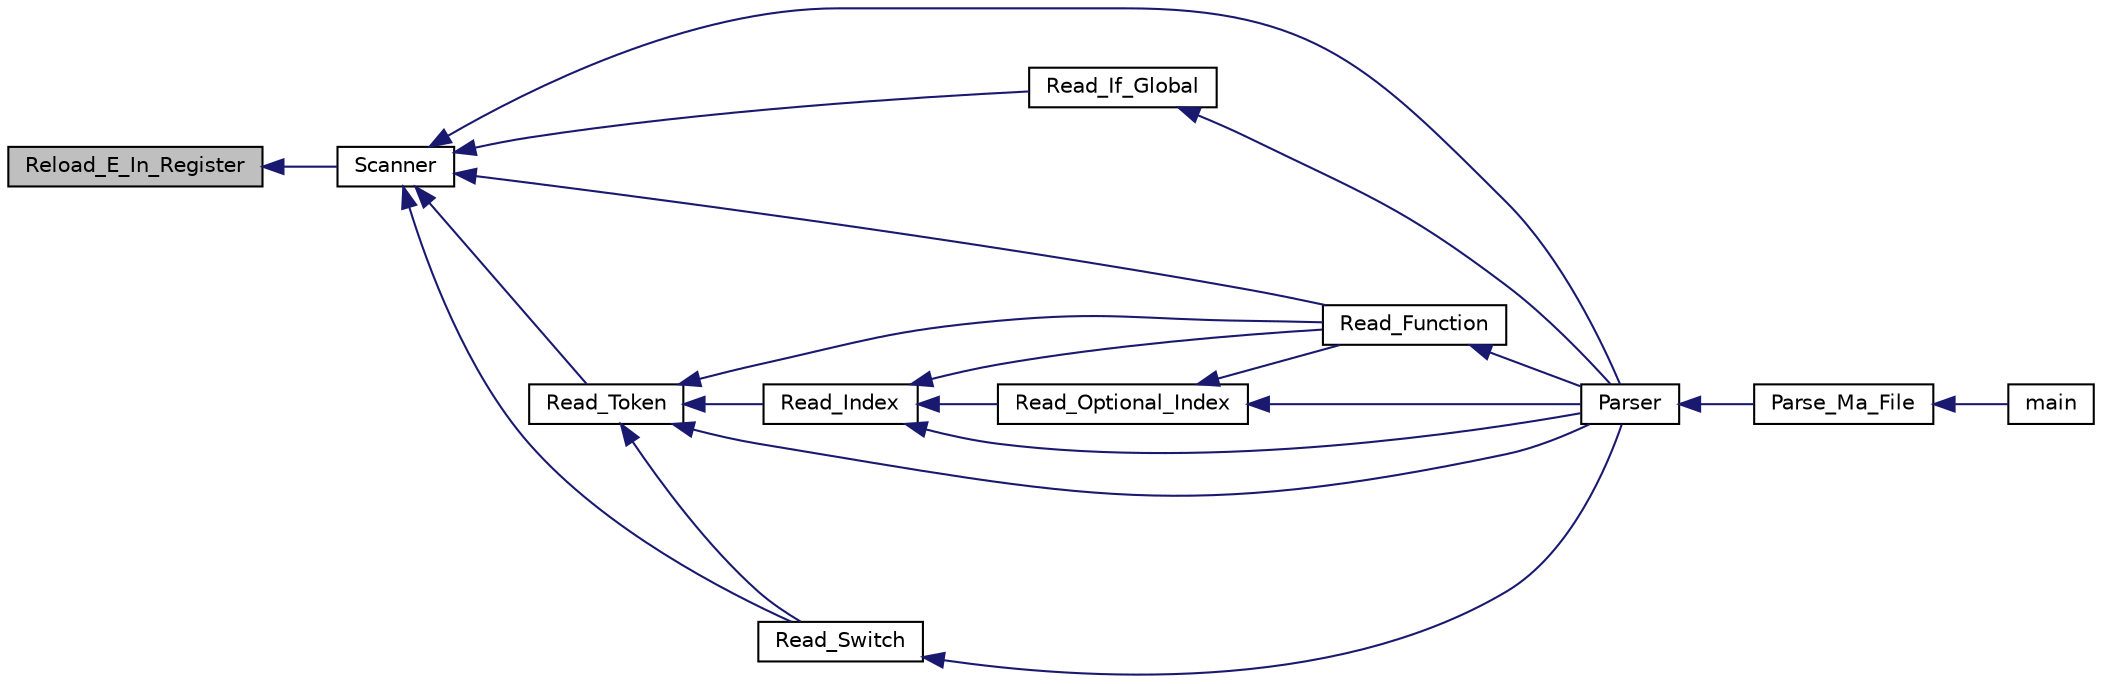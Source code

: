 digraph "Reload_E_In_Register"
{
  edge [fontname="Helvetica",fontsize="10",labelfontname="Helvetica",labelfontsize="10"];
  node [fontname="Helvetica",fontsize="10",shape=record];
  rankdir="LR";
  Node1 [label="Reload_E_In_Register",height=0.2,width=0.4,color="black", fillcolor="grey75", style="filled", fontcolor="black"];
  Node1 -> Node2 [dir="back",color="midnightblue",fontsize="10",style="solid"];
  Node2 [label="Scanner",height=0.2,width=0.4,color="black", fillcolor="white", style="filled",URL="$ma__parser_8c.html#ab7c2794ba668d94c59a045d90a086622"];
  Node2 -> Node3 [dir="back",color="midnightblue",fontsize="10",style="solid"];
  Node3 [label="Parser",height=0.2,width=0.4,color="black", fillcolor="white", style="filled",URL="$ma__parser_8c.html#a3dbe66c5fada4cfd6e6d6d8f775e0caf"];
  Node3 -> Node4 [dir="back",color="midnightblue",fontsize="10",style="solid"];
  Node4 [label="Parse_Ma_File",height=0.2,width=0.4,color="black", fillcolor="white", style="filled",URL="$ma__parser_8h.html#a4f91bc7ddfc80bc559642b19019052a1"];
  Node4 -> Node5 [dir="back",color="midnightblue",fontsize="10",style="solid"];
  Node5 [label="main",height=0.2,width=0.4,color="black", fillcolor="white", style="filled",URL="$ma2asm_8c.html#a0ddf1224851353fc92bfbff6f499fa97"];
  Node2 -> Node6 [dir="back",color="midnightblue",fontsize="10",style="solid"];
  Node6 [label="Read_If_Global",height=0.2,width=0.4,color="black", fillcolor="white", style="filled",URL="$ma__parser_8c.html#ae6a289869d5ca4704ca371e95956f3fd"];
  Node6 -> Node3 [dir="back",color="midnightblue",fontsize="10",style="solid"];
  Node2 -> Node7 [dir="back",color="midnightblue",fontsize="10",style="solid"];
  Node7 [label="Read_Function",height=0.2,width=0.4,color="black", fillcolor="white", style="filled",URL="$ma__parser_8c.html#a4fdac994cb4bbcf19750447b1a9f4894"];
  Node7 -> Node3 [dir="back",color="midnightblue",fontsize="10",style="solid"];
  Node2 -> Node8 [dir="back",color="midnightblue",fontsize="10",style="solid"];
  Node8 [label="Read_Switch",height=0.2,width=0.4,color="black", fillcolor="white", style="filled",URL="$ma__parser_8c.html#a53391ac188c459db8b6027ee93009006"];
  Node8 -> Node3 [dir="back",color="midnightblue",fontsize="10",style="solid"];
  Node2 -> Node9 [dir="back",color="midnightblue",fontsize="10",style="solid"];
  Node9 [label="Read_Token",height=0.2,width=0.4,color="black", fillcolor="white", style="filled",URL="$ma__parser_8c.html#a80d49cb24fd69d9eb23932a996e2c647"];
  Node9 -> Node3 [dir="back",color="midnightblue",fontsize="10",style="solid"];
  Node9 -> Node7 [dir="back",color="midnightblue",fontsize="10",style="solid"];
  Node9 -> Node8 [dir="back",color="midnightblue",fontsize="10",style="solid"];
  Node9 -> Node10 [dir="back",color="midnightblue",fontsize="10",style="solid"];
  Node10 [label="Read_Index",height=0.2,width=0.4,color="black", fillcolor="white", style="filled",URL="$ma__parser_8c.html#a397482d143c8994ae2c6e8cf3d3d0589"];
  Node10 -> Node3 [dir="back",color="midnightblue",fontsize="10",style="solid"];
  Node10 -> Node7 [dir="back",color="midnightblue",fontsize="10",style="solid"];
  Node10 -> Node11 [dir="back",color="midnightblue",fontsize="10",style="solid"];
  Node11 [label="Read_Optional_Index",height=0.2,width=0.4,color="black", fillcolor="white", style="filled",URL="$ma__parser_8c.html#a1d93f4cff3616dbb0ea5ac3c04297128"];
  Node11 -> Node3 [dir="back",color="midnightblue",fontsize="10",style="solid"];
  Node11 -> Node7 [dir="back",color="midnightblue",fontsize="10",style="solid"];
}
